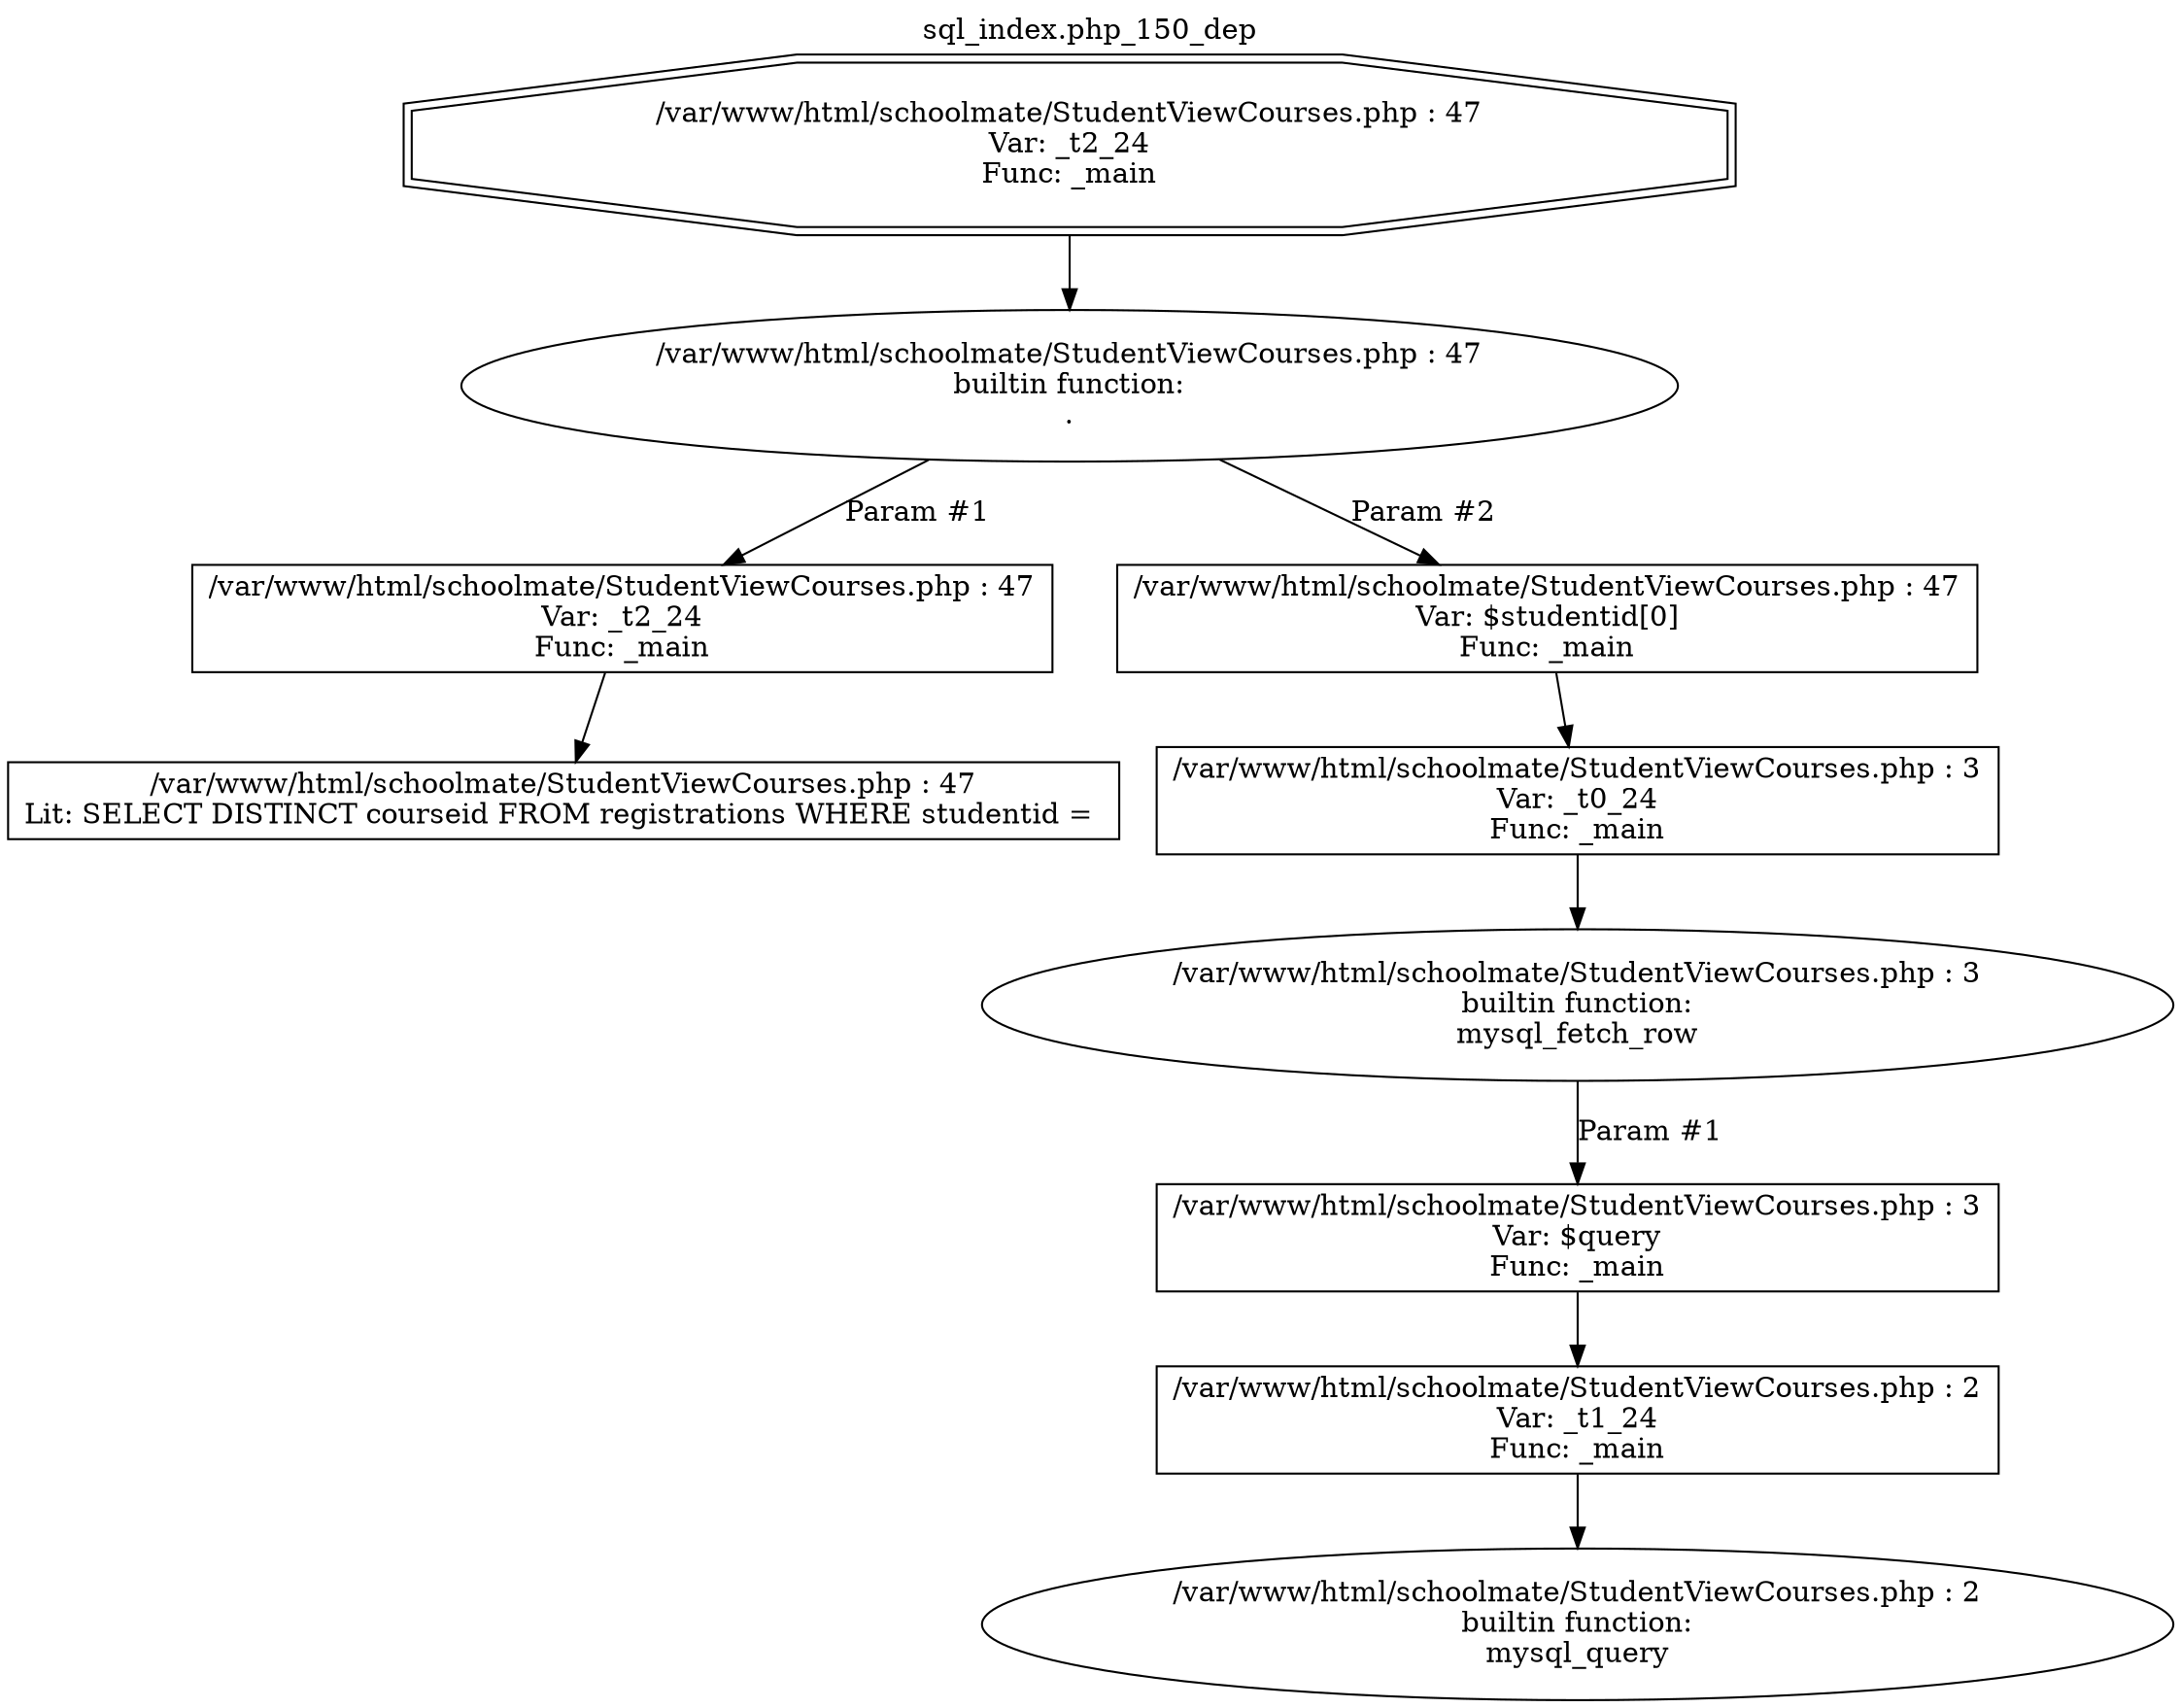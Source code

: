 digraph cfg {
  label="sql_index.php_150_dep";
  labelloc=t;
  n1 [shape=doubleoctagon, label="/var/www/html/schoolmate/StudentViewCourses.php : 47\nVar: _t2_24\nFunc: _main\n"];
  n2 [shape=ellipse, label="/var/www/html/schoolmate/StudentViewCourses.php : 47\nbuiltin function:\n.\n"];
  n3 [shape=box, label="/var/www/html/schoolmate/StudentViewCourses.php : 47\nVar: _t2_24\nFunc: _main\n"];
  n4 [shape=box, label="/var/www/html/schoolmate/StudentViewCourses.php : 47\nLit: SELECT DISTINCT courseid FROM registrations WHERE studentid = \n"];
  n5 [shape=box, label="/var/www/html/schoolmate/StudentViewCourses.php : 47\nVar: $studentid[0]\nFunc: _main\n"];
  n6 [shape=box, label="/var/www/html/schoolmate/StudentViewCourses.php : 3\nVar: _t0_24\nFunc: _main\n"];
  n7 [shape=ellipse, label="/var/www/html/schoolmate/StudentViewCourses.php : 3\nbuiltin function:\nmysql_fetch_row\n"];
  n8 [shape=box, label="/var/www/html/schoolmate/StudentViewCourses.php : 3\nVar: $query\nFunc: _main\n"];
  n9 [shape=box, label="/var/www/html/schoolmate/StudentViewCourses.php : 2\nVar: _t1_24\nFunc: _main\n"];
  n10 [shape=ellipse, label="/var/www/html/schoolmate/StudentViewCourses.php : 2\nbuiltin function:\nmysql_query\n"];
  n1 -> n2;
  n3 -> n4;
  n2 -> n3[label="Param #1"];
  n2 -> n5[label="Param #2"];
  n6 -> n7;
  n9 -> n10;
  n8 -> n9;
  n7 -> n8[label="Param #1"];
  n5 -> n6;
}
